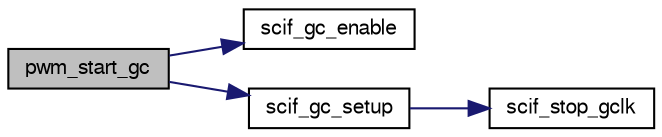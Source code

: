 digraph G
{
  edge [fontname="FreeSans",fontsize="10",labelfontname="FreeSans",labelfontsize="10"];
  node [fontname="FreeSans",fontsize="10",shape=record];
  rankdir=LR;
  Node1 [label="pwm_start_gc",height=0.2,width=0.4,color="black", fillcolor="grey75", style="filled" fontcolor="black"];
  Node1 -> Node2 [color="midnightblue",fontsize="10",style="solid",fontname="FreeSans"];
  Node2 [label="scif_gc_enable",height=0.2,width=0.4,color="black", fillcolor="white", style="filled",URL="$a00041.html#a97cca4b2eb1d71d681f7b81f54e672c3",tooltip="Enable a generic clock."];
  Node1 -> Node3 [color="midnightblue",fontsize="10",style="solid",fontname="FreeSans"];
  Node3 [label="scif_gc_setup",height=0.2,width=0.4,color="black", fillcolor="white", style="filled",URL="$a00041.html#ac355443257f05c78943fdd41d8b8fb90",tooltip="Setup a generic clock."];
  Node3 -> Node4 [color="midnightblue",fontsize="10",style="solid",fontname="FreeSans"];
  Node4 [label="scif_stop_gclk",height=0.2,width=0.4,color="black", fillcolor="white", style="filled",URL="$a00041.html#a703046a65be951d33d8907ca284d963a",tooltip="Stop a generic clock."];
}
